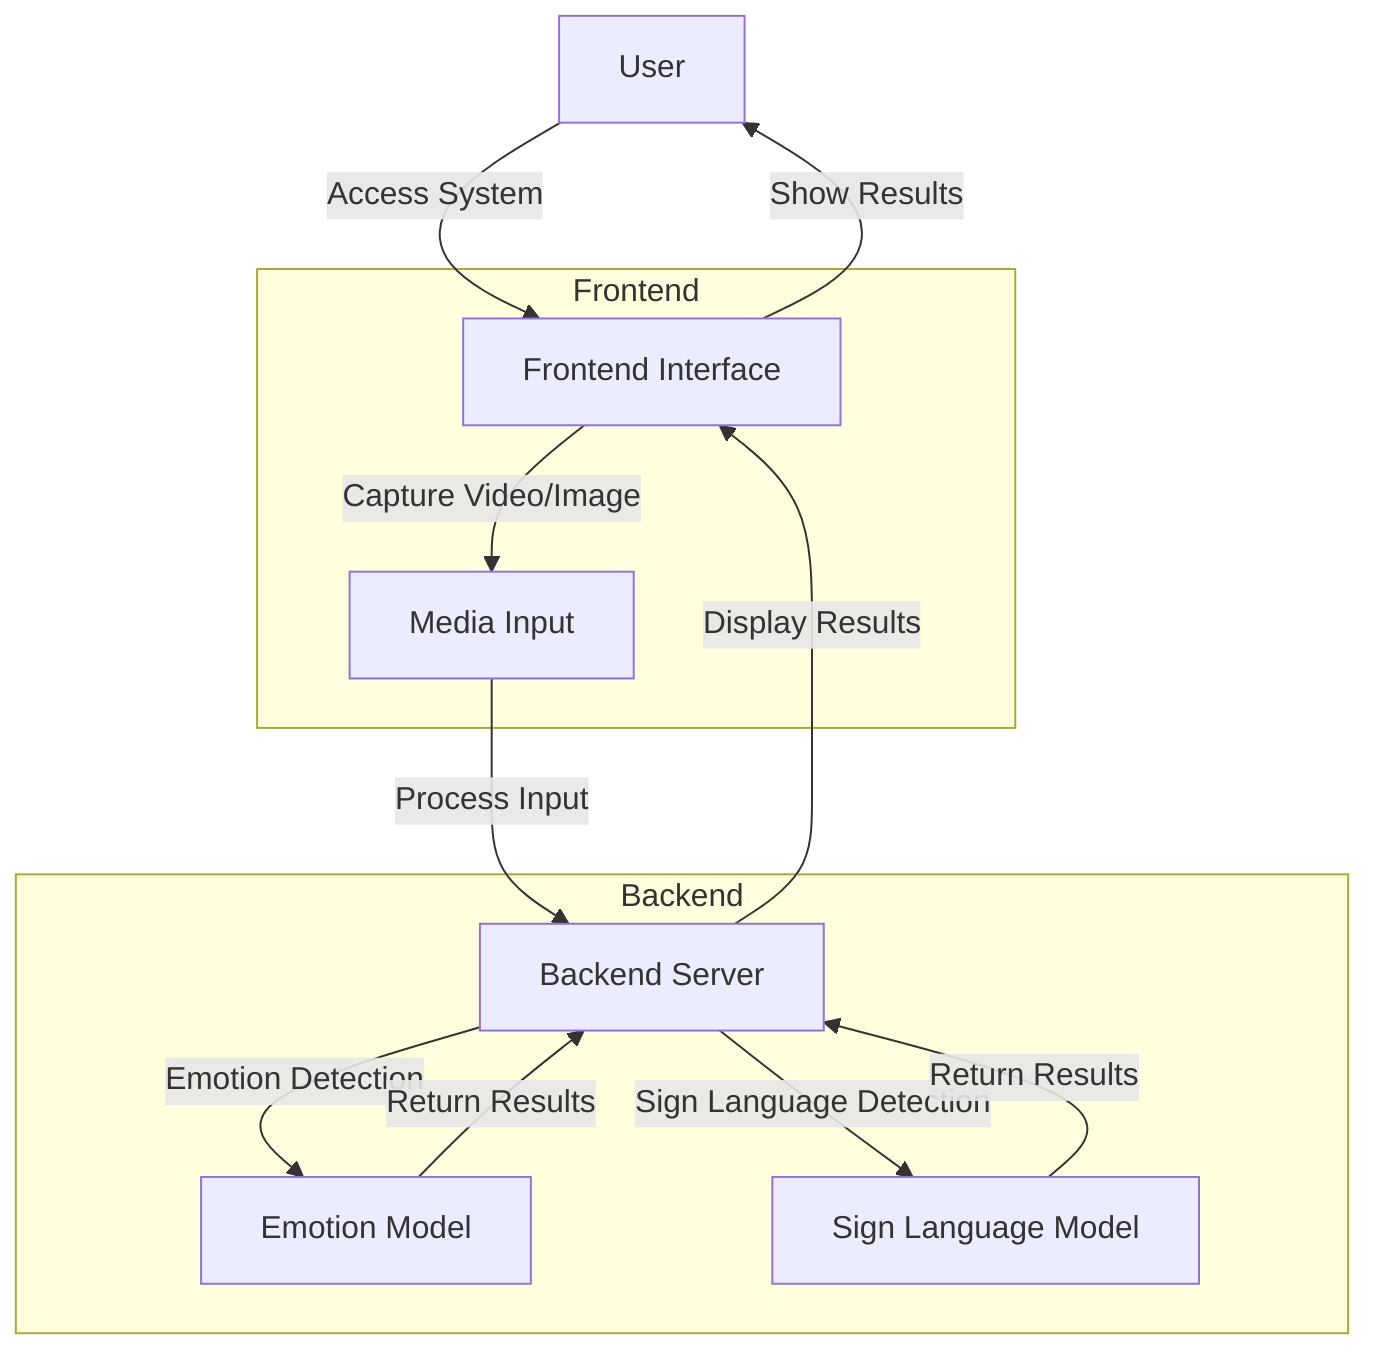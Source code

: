 flowchart TD
    A[User] -->|Access System| B[Frontend Interface]
    B -->|Capture Video/Image| C[Media Input]
    C -->|Process Input| D[Backend Server]
    D -->|Emotion Detection| E[Emotion Model]
    D -->|Sign Language Detection| F[Sign Language Model]
    E -->|Return Results| D
    F -->|Return Results| D
    D -->|Display Results| B
    B -->|Show Results| A

    subgraph Frontend
        B
        C
    end

    subgraph Backend
        D
        E
        F
    end